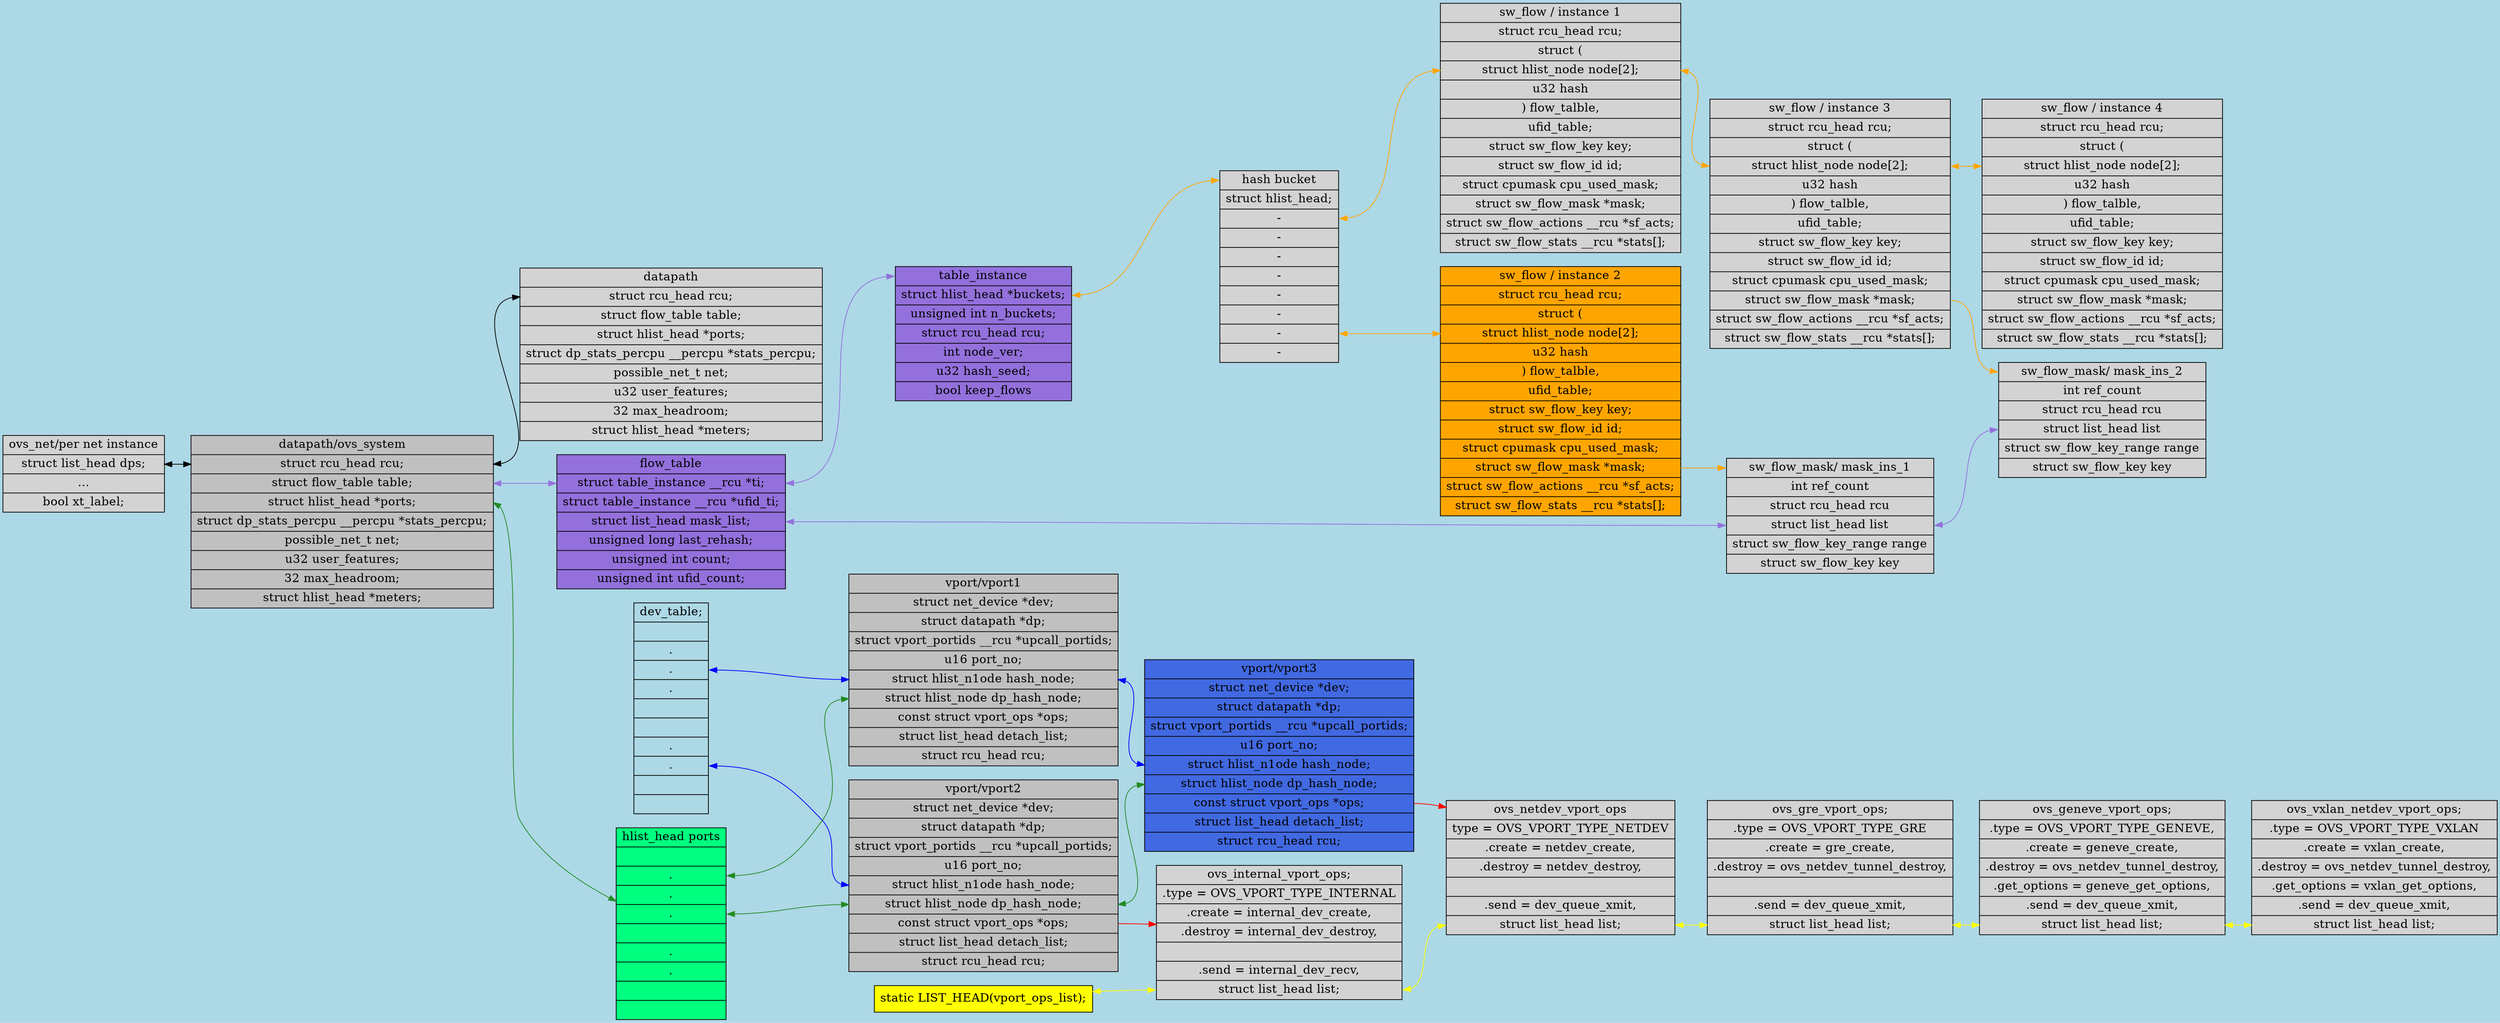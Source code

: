digraph g {
graph [
rankdir = "LR"
bgcolor = "lightblue"
style="filled"
gradientangle = 270];
node [
fontsize = "16"
shape = "ellipse"
style="filled"
gradientangle=90
];
edge [
];
#--------------------------------------------------------------------------------------------------------------------------------

## Part 1: vport instance

"vport1" [
  label = "<f0> vport/vport1 \
    | <f1> struct net_device *dev; \
    | <f2> struct datapath *dp; \
    | <f3> struct vport_portids __rcu *upcall_portids; \
    | <f4> u16 port_no; \
    | <f5> struct hlist_n1ode hash_node; \
    | <f6> struct hlist_node dp_hash_node; \
    | <f7> const struct vport_ops *ops; \
    | <f8> struct list_head detach_list; \
    | <f9> struct rcu_head rcu; \
  "
  shape = "record"
  gradientangle="90"
  fillcolor = "gray"
];

"vport2" [
  label = "<f0> vport/vport2 \
    | <f1> struct net_device *dev; \
    | <f2> struct datapath *dp; \
    | <f3> struct vport_portids __rcu *upcall_portids; \
    | <f4> u16 port_no; \
    | <f5> struct hlist_n1ode hash_node; \
    | <f6> struct hlist_node dp_hash_node; \
    | <f7> const struct vport_ops *ops; \
    | <f8> struct list_head detach_list; \
    | <f9> struct rcu_head rcu; \
  "
  shape = "record"
  gradientangle="90"
  fillcolor = "gray"
];

"vport3" [
  label = "<f0> vport/vport3 \
    | <f1> struct net_device *dev; \
    | <f2> struct datapath *dp; \
    | <f3> struct vport_portids __rcu *upcall_portids; \
    | <f4> u16 port_no; \
    | <f5> struct hlist_n1ode hash_node; \
    | <f6> struct hlist_node dp_hash_node; \
    | <f7> const struct vport_ops *ops; \
    | <f8> struct list_head detach_list; \
    | <f9> struct rcu_head rcu; \
  "
  shape = "record"
  gradientangle="90"
  fillcolor = "royalblue"
];
#--------------------------------------------------------------------------------------------------------------------------------

### Part 2: dev_table
"dev_table" [
  label = "<f0>dev_table; \
    | \
    | <f1> . \
    | <f2> . \
    | <f3> . \
    | \
    | \
    | <f4> . \
    | <f5> . \
    | \
    | \
  "
  shape = "record"
  gradientangle="90"
  fillcolor = "lightblue"
];
#--------------------------------------------------------------------------------------------------------------------------------

### Part 3: VPORT &dev_table link list
"dev_table":f2:e-> "vport1":f5 -> "vport3":f5 [
id = 100, dir="both",color="blue"
];

"dev_table":f5:e-> "vport2":f5:w[
id = 103, dir="both",color="blue"
];

#--------------------------------------------------------------------------------------------------------------------------------

### Part 4: VPort OPS

"ovs_netdev_vport_ops" [
  label = "<f0> ovs_netdev_vport_ops \
    | <f1>type           = OVS_VPORT_TYPE_NETDEV \
    | <f2> .create         = netdev_create,\
    | <f3> .destroy        = netdev_destroy,\
    | <f4> \
    | <f5> .send           = dev_queue_xmit,\
    | <f6> struct list_head list; \
    "
  shape = "record"
  gradientangle="90"
  #fillcolor = "yellow:blue"
  decorate="true"
];


"ovs_vxlan_netdev_vport_ops" [
  label = "<f0> ovs_vxlan_netdev_vport_ops; \
    | <f1> .type           = OVS_VPORT_TYPE_VXLAN \
    | <f2> .create         = vxlan_create,\
    | <f3> .destroy        = ovs_netdev_tunnel_destroy,\
    | <f4> .get_options    = vxlan_get_options,\
    | <f5> .send           = dev_queue_xmit,\
    | <f6> struct list_head list; \
    "
  shape = "record"
  gradientangle="90"
  #fillcolor = "yellow:blue"
];

"ovs_internal_vport_ops" [
  label = "<f0> ovs_internal_vport_ops; \
    | <f1> .type           = OVS_VPORT_TYPE_INTERNAL \
    | <f2> .create         = internal_dev_create,\
    | <f3> .destroy        = internal_dev_destroy,\
    | <f4>  \
    | <f5> .send           = internal_dev_recv,\
    | <f6> struct list_head list; \
    "
  shape = "record"
  gradientangle="90"
  #fillcolor = "yellow:blue"
];

"ovs_gre_vport_ops" [
  label = "<f0> ovs_gre_vport_ops; \
    | <f1> .type           = OVS_VPORT_TYPE_GRE \
    | <f2> .create         = gre_create,\
    | <f3> .destroy        = ovs_netdev_tunnel_destroy,\
    | <f4>  \
    | <f5> .send           = dev_queue_xmit,\
    | <f6> struct list_head list; \
    "
  shape = "record"
  gradientangle="90"
  #fillcolor = "yellow:blue"
];

"ovs_geneve_vport_ops" [
  label = "<f0> ovs_geneve_vport_ops; \
    | <f1> .type           = OVS_VPORT_TYPE_GENEVE, \
    | <f2> .create         = geneve_create,\
    | <f3> .destroy        = ovs_netdev_tunnel_destroy,\
    | <f4> .get_options    = geneve_get_options,\
    | <f5> .send           = dev_queue_xmit,\
    | <f6> struct list_head list; \
    "
  shape = "record"
  gradientangle="90"
  #fillcolor = "yellow:blue"
];
#--------------------------------------------------------------------------------------------------------------------------------

### Part 5: VPort OPS list

"vport_ops_list" [
  label = "<f0> static LIST_HEAD(vport_ops_list); \
  "
  shape = "record"
  gradientangle="90"
  fillcolor = "yellow"
  decorate="true"
];

"vport_ops_list" -> "ovs_internal_vport_ops":f6[
    id = 501, dir="both",color="yellow"
];

"ovs_internal_vport_ops":f6 -> "ovs_netdev_vport_ops":f6[
    id = 504, dir="both",color="yellow"
];

"ovs_netdev_vport_ops":f6 -> "ovs_gre_vport_ops":f6[
    id = 504, dir="both",color="yellow"
];

"ovs_gre_vport_ops":f6 -> "ovs_geneve_vport_ops":f6[
    id = 505, dir="both",color="yellow"
];

"ovs_geneve_vport_ops":f6 -> "ovs_vxlan_netdev_vport_ops":f6[
    id = 502, dir="both",color="yellow"
];
# no effect;#rank=same; vport_ops_list, ovs_gre_vport_ops, ovs_geneve_vport_ops, ovs_vxlan_netdev_vport_ops, ovs_netdev_vport_ops, ovs_internal_vport_ops
#--------------------------------------------------------------------------------------------------------------------------------

### Part 6: vport and its corresponding vport_ops

"vport2":f7 -> "ovs_internal_vport_ops" [
id = 600, color="red"
];

"vport3":f7 -> "ovs_netdev_vport_ops" [
id = 601, color="red"
];

#--------------------------------------------------------------------------------------------------------------------------------

### Part 7 Datapath instance
"ovs_system" [
  label = "<f0> datapath/ovs_system \
    | <f1> struct rcu_head rcu; \
    | <f2> struct flow_table table; \
    | <f3> struct hlist_head *ports; \
    | struct dp_stats_percpu __percpu *stats_percpu; \
    | possible_net_t net;|u32 user_features; \
    | 32 max_headroom; \
    | struct hlist_head *meters;"
  shape = "record"
  gradientangle="90"
  fillcolor = "gray"
];

"user_dp" [
  label = "<f0> datapath \
    | <f1> struct rcu_head rcu; \
    | <f2> struct flow_table table; \
    | <f3> struct hlist_head *ports; \
    | struct dp_stats_percpu __percpu *stats_percpu; \
    | possible_net_t net;|u32 user_features; \
    | 32 max_headroom; \
    | struct hlist_head *meters;"
  shape = "record"
  gradientangle="90"
  #fillcolor = "yellow:blue"
];

"ovs_net" [
  label = "<f0> ovs_net/per net instance \
    | <f1> struct list_head dps; \
    | <f2> ... \
    | bool xt_label;
  "
  shape = "record"
  gradientangle="90"
  fillcolor = "lightgray"
]


"ovs_net":f1 -> "ovs_system":f1 -> "user_dp":f1 [
id = 700, dir="both"
];
#--------------------------------------------------------------------------------------------------------------------------------

### Part 8: vport & hlist_node & datapath
"hlist_head" [
  label = "<f0>hlist_head ports \
    | \
    | <f1> . \
    | <f2> . \
    | <f3> . \
    | \
    | <f4> . \
    | <f5> . \
    | \
    | \
  "
  shape = "record"
  gradientangle="90"
  fillcolor = "springgreen"
];

"ovs_system":f3 -> "hlist_head"[
id = 801, dir="both", color="forestgreen"
];


"hlist_head":f1 -> "vport1":f6[
id = 810, dir="both", color="forestgreen"
];

"hlist_head":f3 -> "vport2":f6 -> "vport3":f6[
id = 811, dir="both", color="forestgreen"
];
#--------------------------------------------------------------------------------------------------------------------------------

### Part 9: flow_table in datapath

"table_instance" [
  label = "<f0>table_instance \
    | <f1> struct hlist_head *buckets; \
    | unsigned int n_buckets; \
    | struct rcu_head rcu; \
    | int node_ver; \
    | u32 hash_seed; \
    | bool keep_flows \
  "
  shape = "record"
  gradientangle="90"
  fillcolor = "mediumpurple"
]

"flow_table" [
  label = "<f0>flow_table \
    | <f1> struct table_instance __rcu *ti; \
    | <f2> struct table_instance __rcu *ufid_ti; \
    | <f3> struct list_head mask_list; \
    | <f4> unsigned long last_rehash;\
    | <f5> unsigned int count; \
    | <f6> unsigned int ufid_count; \
  "
  shape = "record"
  gradientangle="90"
  #fillcolor = "maroon"
  fillcolor = "mediumpurple"
]

"ovs_system":f2 -> "flow_table":f1 -> "table_instance":f0[
id = 811, dir="both", color="mediumpurple"
]

#--------------------------------------------------------------------------------------------------------------------------------

### Part 10: sw_flow_mask in flow_table

"sw_flow_mask_1" [
  label = "<f0>sw_flow_mask/ mask_ins_1\
    | <f1> int ref_count \
    | <f2> struct rcu_head rcu \
    | <f3> struct list_head list \
    | <f4> struct sw_flow_key_range range \
    | <f5> struct sw_flow_key key \
  "
  shape = "record"
  gradientangle="90"
  #fillcolor = "mediumpurple"
]

"sw_flow_mask_2" [
  label = "<f0>sw_flow_mask/ mask_ins_2\
    | <f1> int ref_count \
    | <f2> struct rcu_head rcu \
    | <f3> struct list_head list \
    | <f4> struct sw_flow_key_range range \
    | <f5> struct sw_flow_key key \
  "
  shape = "record"
  gradientangle="90"
  #fillcolor = "mediumpurple"
]

"flow_table":f3->"sw_flow_mask_1":f3 -> "sw_flow_mask_2":f3[
id = 1011, dir="both", color="mediumpurple"
]
#--------------------------------------------------------------------------------------------------------------------------------

### Part 11: flow_table in datapath
"ti_hlist_head" [
  label = "<f0> hash bucket\
    | <f1> struct hlist_head; \
    | <f2> - \
    | <f3> - \
    | <f4> - \
    | <f5> - \
    | <f6> - \
    | <f7> - \
    | <f8> - \
    | <f9> - \
  "
  shape = "record"
  gradientangle="90"
  #fillcolor = "mediumpurple"
]

"table_instance":f1->"ti_hlist_head":f0[
id = 1011, dir="both", color="orange"
]
#--------------------------------------------------------------------------------------------------------------------------------

### Part 11: sw_flow

"sw_flow_1" [
  label = "<f0> sw_flow / instance 1 \
    | <f1> struct rcu_head rcu; \
    | <f2> struct ( 		\
    | <f3> 	struct hlist_node node[2];
    | <f4> u32 hash \
    | <f5> ) flow_talble, \
    | <f6>	ufid_table; \
    | <f7> struct sw_flow_key key; \
    | <f8> struct sw_flow_id id; \
    | <f9> struct cpumask cpu_used_mask; \
    | <f10> struct sw_flow_mask *mask; \
    | <f11> struct sw_flow_actions __rcu *sf_acts; \
    | <f12> struct sw_flow_stats __rcu *stats[]; \
  "
  shape = "record"
  gradientangle="90"
  #fillcolor = "orange"
]

"sw_flow_2" [
  label = "<f0> sw_flow / instance 2 \
    | <f1> struct rcu_head rcu; \
    | <f2> struct ( 		\
    | <f3> 	struct hlist_node node[2];
    | <f4> u32 hash \
    | <f5> ) flow_talble, \
    | <f6>	ufid_table; \
    | <f7> struct sw_flow_key key; \
    | <f8> struct sw_flow_id id; \
    | <f9> struct cpumask cpu_used_mask; \
    | <f10> struct sw_flow_mask *mask; \
    | <f11> struct sw_flow_actions __rcu *sf_acts; \
    | <f12> struct sw_flow_stats __rcu *stats[]; \
  "
  shape = "record"
  gradientangle="90"
  fillcolor = "orange"
]
"sw_flow_3" [
  label = "<f0> sw_flow / instance 3 \
    | <f1> struct rcu_head rcu; \
    | <f2> struct ( 		\
    | <f3> 	struct hlist_node node[2];
    | <f4> u32 hash \
    | <f5> ) flow_talble, \
    | <f6>	ufid_table; \
    | <f7> struct sw_flow_key key; \
    | <f8> struct sw_flow_id id; \
    | <f9> struct cpumask cpu_used_mask; \
    | <f10> struct sw_flow_mask *mask; \
    | <f11> struct sw_flow_actions __rcu *sf_acts; \
    | <f12> struct sw_flow_stats __rcu *stats[]; \
  "
  shape = "record"
  gradientangle="90"
  #fillcolor = "orange"
]

"sw_flow_4" [
  label = "<f0> sw_flow / instance 4 \
    | <f1> struct rcu_head rcu; \
    | <f2> struct ( 		\
    | <f3> 	struct hlist_node node[2];
    | <f4> u32 hash \
    | <f5> ) flow_talble, \
    | <f6>	ufid_table; \
    | <f7> struct sw_flow_key key; \
    | <f8> struct sw_flow_id id; \
    | <f9> struct cpumask cpu_used_mask; \
    | <f10> struct sw_flow_mask *mask; \
    | <f11> struct sw_flow_actions __rcu *sf_acts; \
    | <f12> struct sw_flow_stats __rcu *stats[]; \
  "
  shape = "record"
  gradientangle="90"
  #fillcolor = "orange"
]

"ti_hlist_head":f8 -> "sw_flow_2":f3 [
id = 1011, dir="both", color="orange"
]

"ti_hlist_head":f2 -> "sw_flow_1":f3 -> "sw_flow_3":f3 -> "sw_flow_4":f3[
id = 1011, dir="both", color="orange"
]

"sw_flow_2":f10 -> "sw_flow_mask_1":f0[
id = 1011, color="orange"
]

"sw_flow_3":f10 -> "sw_flow_mask_2":f0[
id = 1011, color="orange"
]


}
